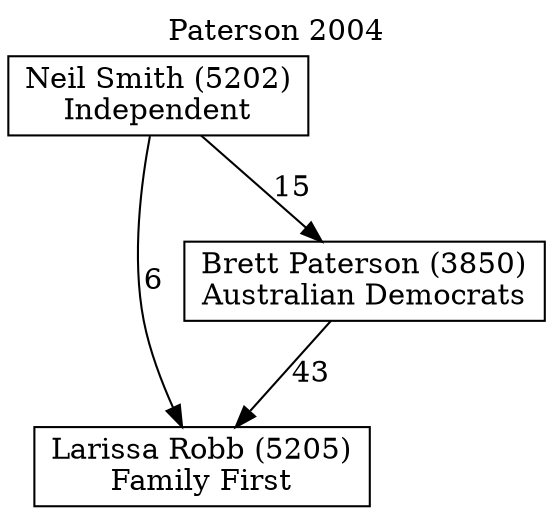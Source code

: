 // House preference flow
digraph "Larissa Robb (5205)_Paterson_2004" {
	graph [label="Paterson 2004" labelloc=t mclimit=10]
	node [shape=box]
	"Larissa Robb (5205)" [label="Larissa Robb (5205)
Family First"]
	"Brett Paterson (3850)" [label="Brett Paterson (3850)
Australian Democrats"]
	"Neil Smith (5202)" [label="Neil Smith (5202)
Independent"]
	"Brett Paterson (3850)" -> "Larissa Robb (5205)" [label=43]
	"Neil Smith (5202)" -> "Brett Paterson (3850)" [label=15]
	"Neil Smith (5202)" -> "Larissa Robb (5205)" [label=6]
}
